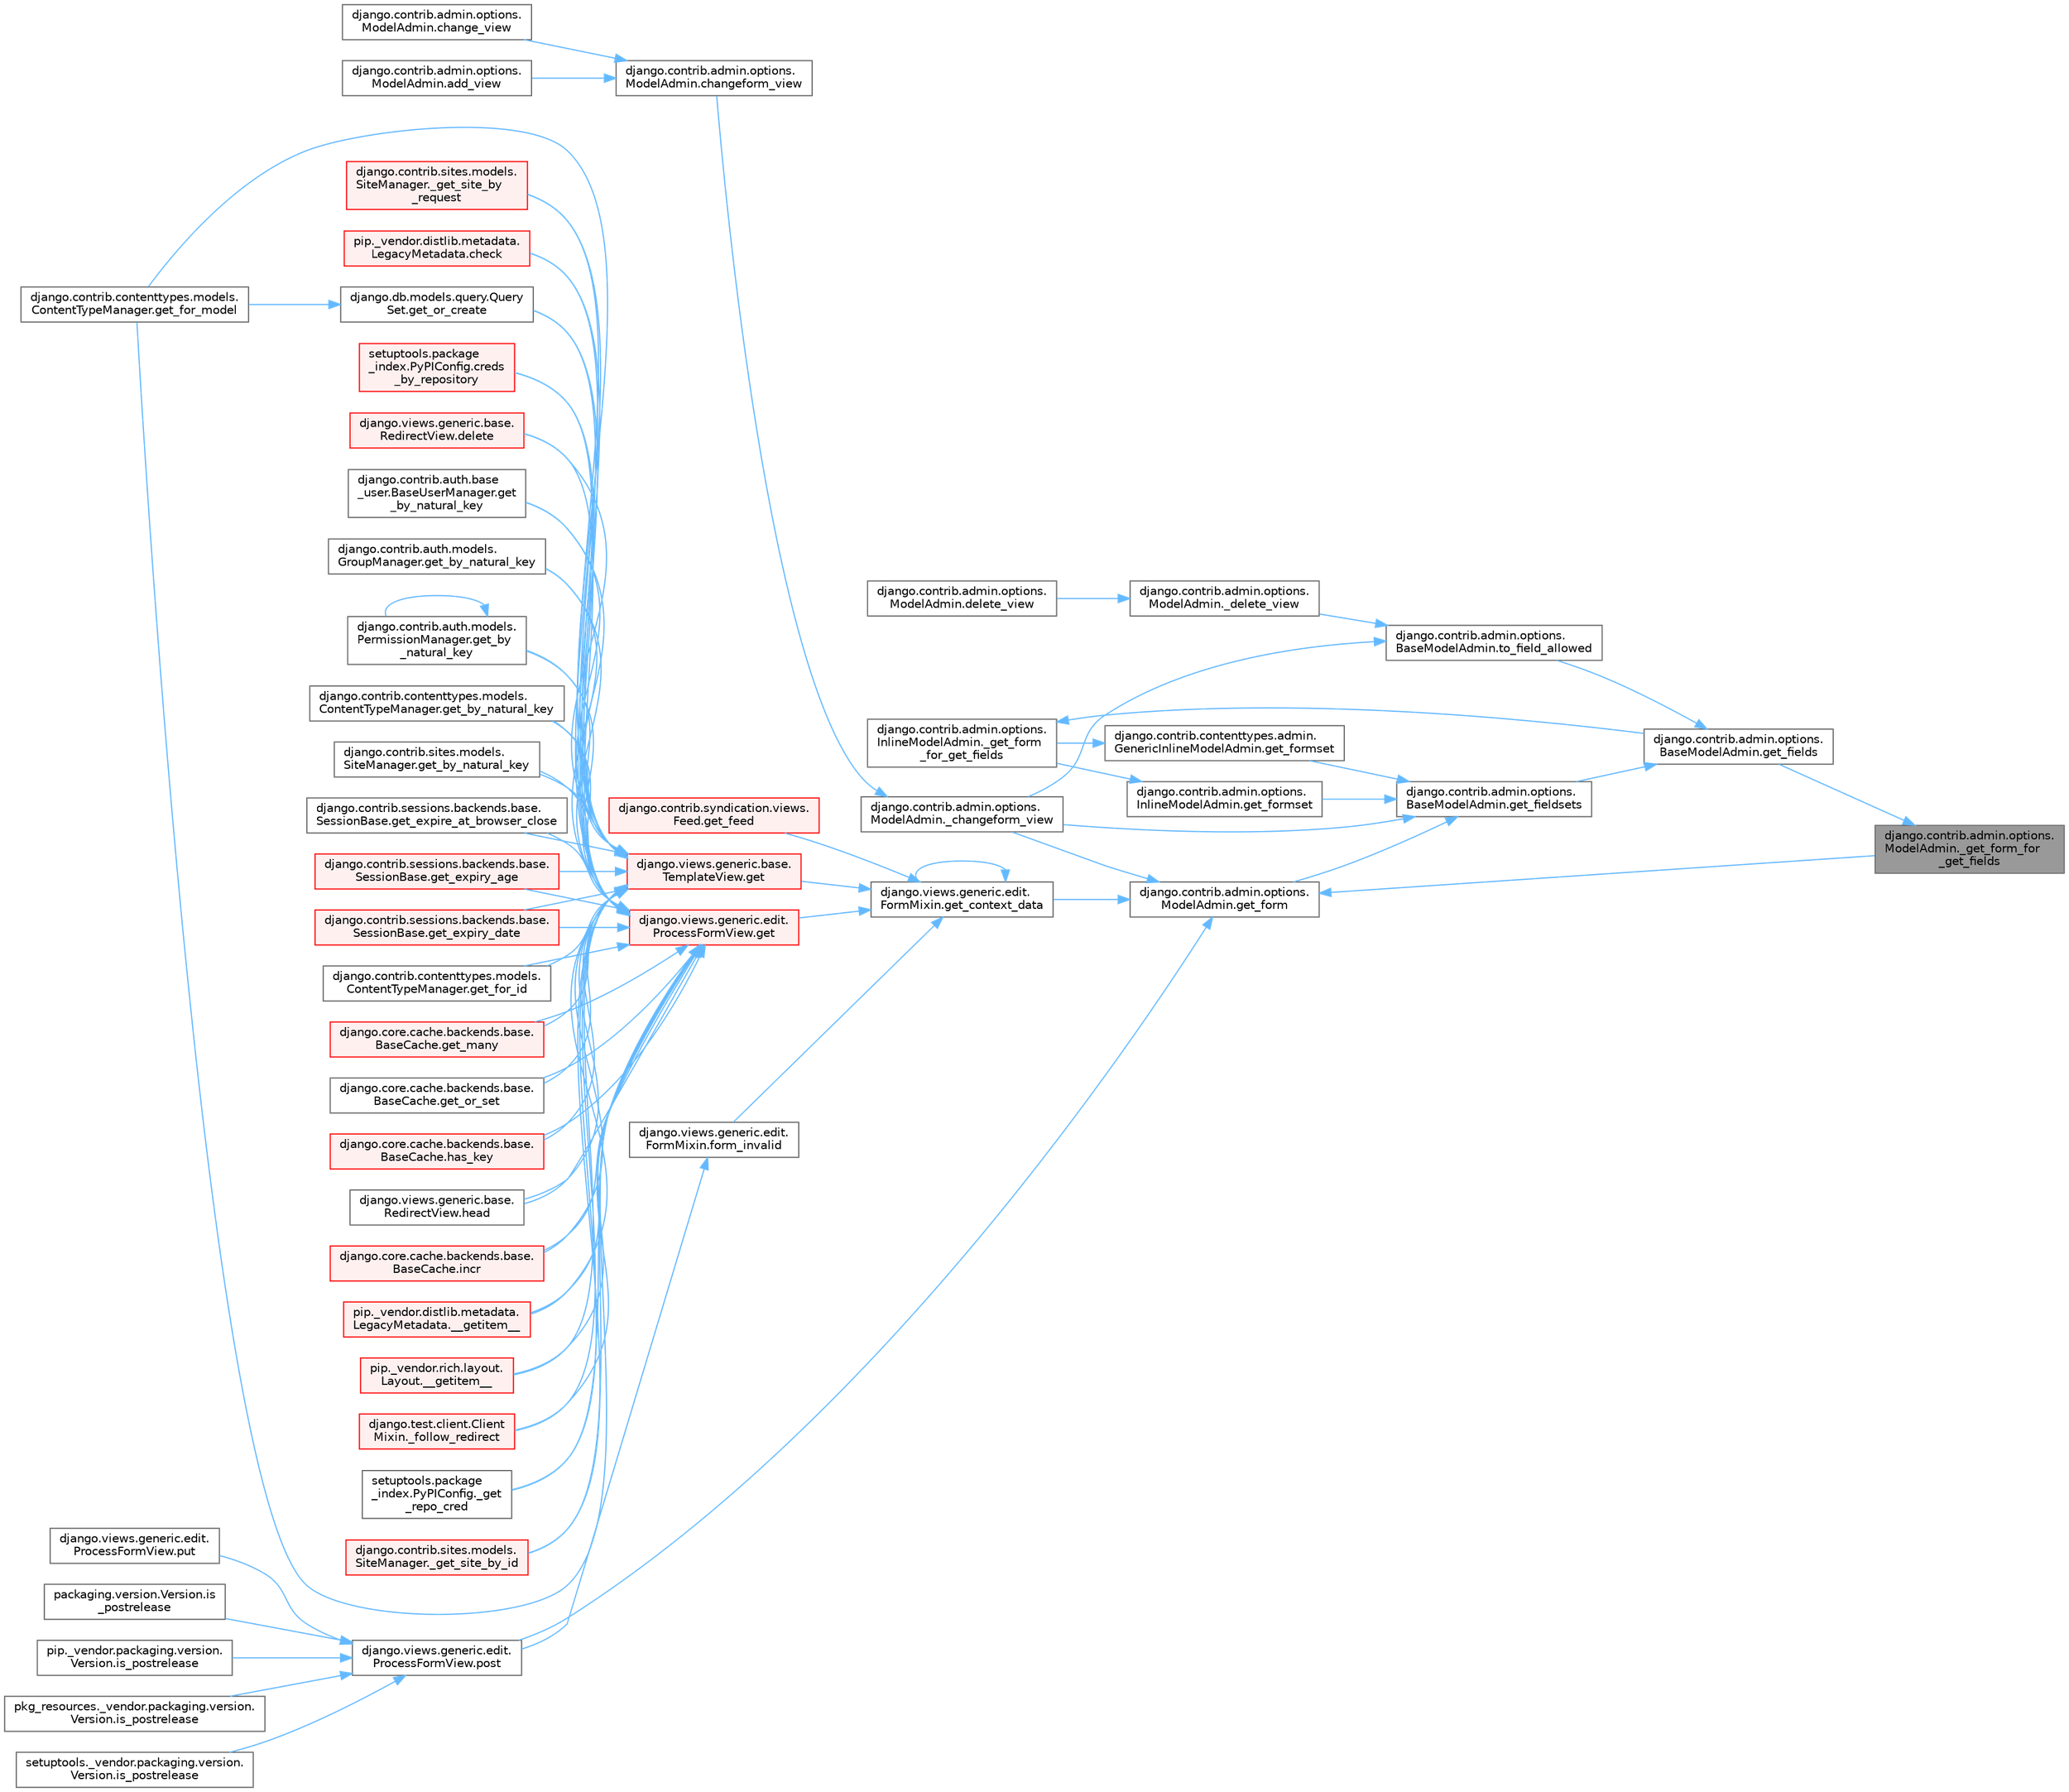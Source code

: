 digraph "django.contrib.admin.options.ModelAdmin._get_form_for_get_fields"
{
 // LATEX_PDF_SIZE
  bgcolor="transparent";
  edge [fontname=Helvetica,fontsize=10,labelfontname=Helvetica,labelfontsize=10];
  node [fontname=Helvetica,fontsize=10,shape=box,height=0.2,width=0.4];
  rankdir="RL";
  Node1 [id="Node000001",label="django.contrib.admin.options.\lModelAdmin._get_form_for\l_get_fields",height=0.2,width=0.4,color="gray40", fillcolor="grey60", style="filled", fontcolor="black",tooltip=" "];
  Node1 -> Node2 [id="edge1_Node000001_Node000002",dir="back",color="steelblue1",style="solid",tooltip=" "];
  Node2 [id="Node000002",label="django.contrib.admin.options.\lBaseModelAdmin.get_fields",height=0.2,width=0.4,color="grey40", fillcolor="white", style="filled",URL="$classdjango_1_1contrib_1_1admin_1_1options_1_1_base_model_admin.html#afaa9b382fea65a4ff01bd97c33fe0c2c",tooltip=" "];
  Node2 -> Node3 [id="edge2_Node000002_Node000003",dir="back",color="steelblue1",style="solid",tooltip=" "];
  Node3 [id="Node000003",label="django.contrib.admin.options.\lBaseModelAdmin.get_fieldsets",height=0.2,width=0.4,color="grey40", fillcolor="white", style="filled",URL="$classdjango_1_1contrib_1_1admin_1_1options_1_1_base_model_admin.html#ad7e239e34ac459bcbe73cc0ef014249e",tooltip=" "];
  Node3 -> Node4 [id="edge3_Node000003_Node000004",dir="back",color="steelblue1",style="solid",tooltip=" "];
  Node4 [id="Node000004",label="django.contrib.admin.options.\lModelAdmin._changeform_view",height=0.2,width=0.4,color="grey40", fillcolor="white", style="filled",URL="$classdjango_1_1contrib_1_1admin_1_1options_1_1_model_admin.html#a06082f9f8128d66a16cda8098c673dae",tooltip=" "];
  Node4 -> Node5 [id="edge4_Node000004_Node000005",dir="back",color="steelblue1",style="solid",tooltip=" "];
  Node5 [id="Node000005",label="django.contrib.admin.options.\lModelAdmin.changeform_view",height=0.2,width=0.4,color="grey40", fillcolor="white", style="filled",URL="$classdjango_1_1contrib_1_1admin_1_1options_1_1_model_admin.html#ac91e54453f9d73e9e12ad8dd8f138225",tooltip=" "];
  Node5 -> Node6 [id="edge5_Node000005_Node000006",dir="back",color="steelblue1",style="solid",tooltip=" "];
  Node6 [id="Node000006",label="django.contrib.admin.options.\lModelAdmin.add_view",height=0.2,width=0.4,color="grey40", fillcolor="white", style="filled",URL="$classdjango_1_1contrib_1_1admin_1_1options_1_1_model_admin.html#adaac8707f61a7e4993842f98f466edcf",tooltip=" "];
  Node5 -> Node7 [id="edge6_Node000005_Node000007",dir="back",color="steelblue1",style="solid",tooltip=" "];
  Node7 [id="Node000007",label="django.contrib.admin.options.\lModelAdmin.change_view",height=0.2,width=0.4,color="grey40", fillcolor="white", style="filled",URL="$classdjango_1_1contrib_1_1admin_1_1options_1_1_model_admin.html#a96abcd3295983666fd7978775d1c18cb",tooltip=" "];
  Node3 -> Node8 [id="edge7_Node000003_Node000008",dir="back",color="steelblue1",style="solid",tooltip=" "];
  Node8 [id="Node000008",label="django.contrib.admin.options.\lModelAdmin.get_form",height=0.2,width=0.4,color="grey40", fillcolor="white", style="filled",URL="$classdjango_1_1contrib_1_1admin_1_1options_1_1_model_admin.html#a57f87fb2bbbe6d71b86dee23eff86522",tooltip=" "];
  Node8 -> Node4 [id="edge8_Node000008_Node000004",dir="back",color="steelblue1",style="solid",tooltip=" "];
  Node8 -> Node1 [id="edge9_Node000008_Node000001",dir="back",color="steelblue1",style="solid",tooltip=" "];
  Node8 -> Node9 [id="edge10_Node000008_Node000009",dir="back",color="steelblue1",style="solid",tooltip=" "];
  Node9 [id="Node000009",label="django.views.generic.edit.\lFormMixin.get_context_data",height=0.2,width=0.4,color="grey40", fillcolor="white", style="filled",URL="$classdjango_1_1views_1_1generic_1_1edit_1_1_form_mixin.html#acde4b1eaeec02ebbce51ac4355653d5b",tooltip=" "];
  Node9 -> Node10 [id="edge11_Node000009_Node000010",dir="back",color="steelblue1",style="solid",tooltip=" "];
  Node10 [id="Node000010",label="django.views.generic.edit.\lFormMixin.form_invalid",height=0.2,width=0.4,color="grey40", fillcolor="white", style="filled",URL="$classdjango_1_1views_1_1generic_1_1edit_1_1_form_mixin.html#a3a9a5e20aa7819a6749c1ab36efb4936",tooltip=" "];
  Node10 -> Node11 [id="edge12_Node000010_Node000011",dir="back",color="steelblue1",style="solid",tooltip=" "];
  Node11 [id="Node000011",label="django.views.generic.edit.\lProcessFormView.post",height=0.2,width=0.4,color="grey40", fillcolor="white", style="filled",URL="$classdjango_1_1views_1_1generic_1_1edit_1_1_process_form_view.html#a6cf9ff8c9dd22e940a921672ddd1fa0e",tooltip=" "];
  Node11 -> Node12 [id="edge13_Node000011_Node000012",dir="back",color="steelblue1",style="solid",tooltip=" "];
  Node12 [id="Node000012",label="packaging.version.Version.is\l_postrelease",height=0.2,width=0.4,color="grey40", fillcolor="white", style="filled",URL="$classpackaging_1_1version_1_1_version.html#adfb53ca0004e704963c79aafdd5ac254",tooltip=" "];
  Node11 -> Node13 [id="edge14_Node000011_Node000013",dir="back",color="steelblue1",style="solid",tooltip=" "];
  Node13 [id="Node000013",label="pip._vendor.packaging.version.\lVersion.is_postrelease",height=0.2,width=0.4,color="grey40", fillcolor="white", style="filled",URL="$classpip_1_1__vendor_1_1packaging_1_1version_1_1_version.html#a13ff52f4a2a330c24d84da8669cba0f3",tooltip=" "];
  Node11 -> Node14 [id="edge15_Node000011_Node000014",dir="back",color="steelblue1",style="solid",tooltip=" "];
  Node14 [id="Node000014",label="pkg_resources._vendor.packaging.version.\lVersion.is_postrelease",height=0.2,width=0.4,color="grey40", fillcolor="white", style="filled",URL="$classpkg__resources_1_1__vendor_1_1packaging_1_1version_1_1_version.html#a3e7f7c2c0c5a5401fd6b3dc67beb8d1d",tooltip=" "];
  Node11 -> Node15 [id="edge16_Node000011_Node000015",dir="back",color="steelblue1",style="solid",tooltip=" "];
  Node15 [id="Node000015",label="setuptools._vendor.packaging.version.\lVersion.is_postrelease",height=0.2,width=0.4,color="grey40", fillcolor="white", style="filled",URL="$classsetuptools_1_1__vendor_1_1packaging_1_1version_1_1_version.html#a5647516e2057e8ec08c323424ddaab70",tooltip=" "];
  Node11 -> Node16 [id="edge17_Node000011_Node000016",dir="back",color="steelblue1",style="solid",tooltip=" "];
  Node16 [id="Node000016",label="django.views.generic.edit.\lProcessFormView.put",height=0.2,width=0.4,color="grey40", fillcolor="white", style="filled",URL="$classdjango_1_1views_1_1generic_1_1edit_1_1_process_form_view.html#aca9b521620af475d8ce7abc52d04694d",tooltip=" "];
  Node9 -> Node17 [id="edge18_Node000009_Node000017",dir="back",color="steelblue1",style="solid",tooltip=" "];
  Node17 [id="Node000017",label="django.views.generic.base.\lTemplateView.get",height=0.2,width=0.4,color="red", fillcolor="#FFF0F0", style="filled",URL="$classdjango_1_1views_1_1generic_1_1base_1_1_template_view.html#a12232ec7fd058af76ce8c7af132ef915",tooltip=" "];
  Node17 -> Node18 [id="edge19_Node000017_Node000018",dir="back",color="steelblue1",style="solid",tooltip=" "];
  Node18 [id="Node000018",label="pip._vendor.distlib.metadata.\lLegacyMetadata.__getitem__",height=0.2,width=0.4,color="red", fillcolor="#FFF0F0", style="filled",URL="$classpip_1_1__vendor_1_1distlib_1_1metadata_1_1_legacy_metadata.html#a4bbfa90e12a85ff919edb328c979731c",tooltip=" "];
  Node17 -> Node20 [id="edge20_Node000017_Node000020",dir="back",color="steelblue1",style="solid",tooltip=" "];
  Node20 [id="Node000020",label="pip._vendor.rich.layout.\lLayout.__getitem__",height=0.2,width=0.4,color="red", fillcolor="#FFF0F0", style="filled",URL="$classpip_1_1__vendor_1_1rich_1_1layout_1_1_layout.html#add0ab2d771b738c1d8f491d5fc922238",tooltip=" "];
  Node17 -> Node21 [id="edge21_Node000017_Node000021",dir="back",color="steelblue1",style="solid",tooltip=" "];
  Node21 [id="Node000021",label="django.test.client.Client\lMixin._follow_redirect",height=0.2,width=0.4,color="red", fillcolor="#FFF0F0", style="filled",URL="$classdjango_1_1test_1_1client_1_1_client_mixin.html#a8ef9c674c0e06268a84a19666287c660",tooltip=" "];
  Node17 -> Node1795 [id="edge22_Node000017_Node001795",dir="back",color="steelblue1",style="solid",tooltip=" "];
  Node1795 [id="Node001795",label="setuptools.package\l_index.PyPIConfig._get\l_repo_cred",height=0.2,width=0.4,color="grey40", fillcolor="white", style="filled",URL="$classsetuptools_1_1package__index_1_1_py_p_i_config.html#ae131b3373b6208486cc5f156eaa7265a",tooltip=" "];
  Node17 -> Node1796 [id="edge23_Node000017_Node001796",dir="back",color="steelblue1",style="solid",tooltip=" "];
  Node1796 [id="Node001796",label="django.contrib.sites.models.\lSiteManager._get_site_by_id",height=0.2,width=0.4,color="red", fillcolor="#FFF0F0", style="filled",URL="$classdjango_1_1contrib_1_1sites_1_1models_1_1_site_manager.html#aa2caa86610079c1d43d51ecd4eeffdfd",tooltip=" "];
  Node17 -> Node1798 [id="edge24_Node000017_Node001798",dir="back",color="steelblue1",style="solid",tooltip=" "];
  Node1798 [id="Node001798",label="django.contrib.sites.models.\lSiteManager._get_site_by\l_request",height=0.2,width=0.4,color="red", fillcolor="#FFF0F0", style="filled",URL="$classdjango_1_1contrib_1_1sites_1_1models_1_1_site_manager.html#afe4ac1f1603e7bc2e95bd348c30e9d81",tooltip=" "];
  Node17 -> Node1799 [id="edge25_Node000017_Node001799",dir="back",color="steelblue1",style="solid",tooltip=" "];
  Node1799 [id="Node001799",label="pip._vendor.distlib.metadata.\lLegacyMetadata.check",height=0.2,width=0.4,color="red", fillcolor="#FFF0F0", style="filled",URL="$classpip_1_1__vendor_1_1distlib_1_1metadata_1_1_legacy_metadata.html#a9f3d75961911af2473c8092d354b3d85",tooltip=" "];
  Node17 -> Node1800 [id="edge26_Node000017_Node001800",dir="back",color="steelblue1",style="solid",tooltip=" "];
  Node1800 [id="Node001800",label="setuptools.package\l_index.PyPIConfig.creds\l_by_repository",height=0.2,width=0.4,color="red", fillcolor="#FFF0F0", style="filled",URL="$classsetuptools_1_1package__index_1_1_py_p_i_config.html#a277b3e89479d171582044b5f9eb920a0",tooltip=" "];
  Node17 -> Node1802 [id="edge27_Node000017_Node001802",dir="back",color="steelblue1",style="solid",tooltip=" "];
  Node1802 [id="Node001802",label="django.views.generic.base.\lRedirectView.delete",height=0.2,width=0.4,color="red", fillcolor="#FFF0F0", style="filled",URL="$classdjango_1_1views_1_1generic_1_1base_1_1_redirect_view.html#a7060a2e85ff141d1950dd42e436fb9f1",tooltip=" "];
  Node17 -> Node1803 [id="edge28_Node000017_Node001803",dir="back",color="steelblue1",style="solid",tooltip=" "];
  Node1803 [id="Node001803",label="django.contrib.auth.base\l_user.BaseUserManager.get\l_by_natural_key",height=0.2,width=0.4,color="grey40", fillcolor="white", style="filled",URL="$classdjango_1_1contrib_1_1auth_1_1base__user_1_1_base_user_manager.html#a9e0cf0e3651ecbe163d9f87b076b0bf9",tooltip=" "];
  Node17 -> Node1804 [id="edge29_Node000017_Node001804",dir="back",color="steelblue1",style="solid",tooltip=" "];
  Node1804 [id="Node001804",label="django.contrib.auth.models.\lGroupManager.get_by_natural_key",height=0.2,width=0.4,color="grey40", fillcolor="white", style="filled",URL="$classdjango_1_1contrib_1_1auth_1_1models_1_1_group_manager.html#af57a9a2ac1ef277ef6f1956f9d25293e",tooltip=" "];
  Node17 -> Node1805 [id="edge30_Node000017_Node001805",dir="back",color="steelblue1",style="solid",tooltip=" "];
  Node1805 [id="Node001805",label="django.contrib.auth.models.\lPermissionManager.get_by\l_natural_key",height=0.2,width=0.4,color="grey40", fillcolor="white", style="filled",URL="$classdjango_1_1contrib_1_1auth_1_1models_1_1_permission_manager.html#a27621698d1bd2b3a2d73dbcd84db0cc3",tooltip=" "];
  Node1805 -> Node1805 [id="edge31_Node001805_Node001805",dir="back",color="steelblue1",style="solid",tooltip=" "];
  Node17 -> Node1806 [id="edge32_Node000017_Node001806",dir="back",color="steelblue1",style="solid",tooltip=" "];
  Node1806 [id="Node001806",label="django.contrib.contenttypes.models.\lContentTypeManager.get_by_natural_key",height=0.2,width=0.4,color="grey40", fillcolor="white", style="filled",URL="$classdjango_1_1contrib_1_1contenttypes_1_1models_1_1_content_type_manager.html#aa19a7b03514cc1871e322fd5aeb2ecbe",tooltip=" "];
  Node17 -> Node1807 [id="edge33_Node000017_Node001807",dir="back",color="steelblue1",style="solid",tooltip=" "];
  Node1807 [id="Node001807",label="django.contrib.sites.models.\lSiteManager.get_by_natural_key",height=0.2,width=0.4,color="grey40", fillcolor="white", style="filled",URL="$classdjango_1_1contrib_1_1sites_1_1models_1_1_site_manager.html#aeb05076243fd13bbdb7e1fe18794269c",tooltip=" "];
  Node17 -> Node1808 [id="edge34_Node000017_Node001808",dir="back",color="steelblue1",style="solid",tooltip=" "];
  Node1808 [id="Node001808",label="django.contrib.sessions.backends.base.\lSessionBase.get_expire_at_browser_close",height=0.2,width=0.4,color="grey40", fillcolor="white", style="filled",URL="$classdjango_1_1contrib_1_1sessions_1_1backends_1_1base_1_1_session_base.html#a84c6c4afda960d505a1b2a7d3f97d75f",tooltip=" "];
  Node17 -> Node1809 [id="edge35_Node000017_Node001809",dir="back",color="steelblue1",style="solid",tooltip=" "];
  Node1809 [id="Node001809",label="django.contrib.sessions.backends.base.\lSessionBase.get_expiry_age",height=0.2,width=0.4,color="red", fillcolor="#FFF0F0", style="filled",URL="$classdjango_1_1contrib_1_1sessions_1_1backends_1_1base_1_1_session_base.html#af853871a0f2af33b0fd38d04e9296e01",tooltip=" "];
  Node17 -> Node1810 [id="edge36_Node000017_Node001810",dir="back",color="steelblue1",style="solid",tooltip=" "];
  Node1810 [id="Node001810",label="django.contrib.sessions.backends.base.\lSessionBase.get_expiry_date",height=0.2,width=0.4,color="red", fillcolor="#FFF0F0", style="filled",URL="$classdjango_1_1contrib_1_1sessions_1_1backends_1_1base_1_1_session_base.html#af87a5a48ca86a64f795e97f3529df849",tooltip=" "];
  Node17 -> Node1812 [id="edge37_Node000017_Node001812",dir="back",color="steelblue1",style="solid",tooltip=" "];
  Node1812 [id="Node001812",label="django.contrib.contenttypes.models.\lContentTypeManager.get_for_id",height=0.2,width=0.4,color="grey40", fillcolor="white", style="filled",URL="$classdjango_1_1contrib_1_1contenttypes_1_1models_1_1_content_type_manager.html#a4f41aa06163cf8140d954a9d9ac0e99f",tooltip=" "];
  Node17 -> Node690 [id="edge38_Node000017_Node000690",dir="back",color="steelblue1",style="solid",tooltip=" "];
  Node690 [id="Node000690",label="django.contrib.contenttypes.models.\lContentTypeManager.get_for_model",height=0.2,width=0.4,color="grey40", fillcolor="white", style="filled",URL="$classdjango_1_1contrib_1_1contenttypes_1_1models_1_1_content_type_manager.html#a1b89bc07df6111e44f749d556f96a414",tooltip=" "];
  Node17 -> Node1813 [id="edge39_Node000017_Node001813",dir="back",color="steelblue1",style="solid",tooltip=" "];
  Node1813 [id="Node001813",label="django.core.cache.backends.base.\lBaseCache.get_many",height=0.2,width=0.4,color="red", fillcolor="#FFF0F0", style="filled",URL="$classdjango_1_1core_1_1cache_1_1backends_1_1base_1_1_base_cache.html#a1d156ab9ced75cecfa673cbee3ac9053",tooltip=" "];
  Node17 -> Node689 [id="edge40_Node000017_Node000689",dir="back",color="steelblue1",style="solid",tooltip=" "];
  Node689 [id="Node000689",label="django.db.models.query.Query\lSet.get_or_create",height=0.2,width=0.4,color="grey40", fillcolor="white", style="filled",URL="$classdjango_1_1db_1_1models_1_1query_1_1_query_set.html#a0f727927ec4d1b9f3087b831cc911c59",tooltip=" "];
  Node689 -> Node690 [id="edge41_Node000689_Node000690",dir="back",color="steelblue1",style="solid",tooltip=" "];
  Node17 -> Node705 [id="edge42_Node000017_Node000705",dir="back",color="steelblue1",style="solid",tooltip=" "];
  Node705 [id="Node000705",label="django.core.cache.backends.base.\lBaseCache.get_or_set",height=0.2,width=0.4,color="grey40", fillcolor="white", style="filled",URL="$classdjango_1_1core_1_1cache_1_1backends_1_1base_1_1_base_cache.html#ac478d532b4c2b74987f49ff8291e5343",tooltip=" "];
  Node17 -> Node1815 [id="edge43_Node000017_Node001815",dir="back",color="steelblue1",style="solid",tooltip=" "];
  Node1815 [id="Node001815",label="django.core.cache.backends.base.\lBaseCache.has_key",height=0.2,width=0.4,color="red", fillcolor="#FFF0F0", style="filled",URL="$classdjango_1_1core_1_1cache_1_1backends_1_1base_1_1_base_cache.html#a2d06a56d17661d63648e1ec13ae93d3b",tooltip=" "];
  Node17 -> Node1817 [id="edge44_Node000017_Node001817",dir="back",color="steelblue1",style="solid",tooltip=" "];
  Node1817 [id="Node001817",label="django.views.generic.base.\lRedirectView.head",height=0.2,width=0.4,color="grey40", fillcolor="white", style="filled",URL="$classdjango_1_1views_1_1generic_1_1base_1_1_redirect_view.html#a34f0a0a5fb94f117f4752789a8db216a",tooltip=" "];
  Node17 -> Node742 [id="edge45_Node000017_Node000742",dir="back",color="steelblue1",style="solid",tooltip=" "];
  Node742 [id="Node000742",label="django.core.cache.backends.base.\lBaseCache.incr",height=0.2,width=0.4,color="red", fillcolor="#FFF0F0", style="filled",URL="$classdjango_1_1core_1_1cache_1_1backends_1_1base_1_1_base_cache.html#ab502f06a18e16d3d1495fdf1dca28831",tooltip=" "];
  Node9 -> Node2633 [id="edge46_Node000009_Node002633",dir="back",color="steelblue1",style="solid",tooltip=" "];
  Node2633 [id="Node002633",label="django.views.generic.edit.\lProcessFormView.get",height=0.2,width=0.4,color="red", fillcolor="#FFF0F0", style="filled",URL="$classdjango_1_1views_1_1generic_1_1edit_1_1_process_form_view.html#af7def109918828469fd90c209d775e40",tooltip=" "];
  Node2633 -> Node18 [id="edge47_Node002633_Node000018",dir="back",color="steelblue1",style="solid",tooltip=" "];
  Node2633 -> Node20 [id="edge48_Node002633_Node000020",dir="back",color="steelblue1",style="solid",tooltip=" "];
  Node2633 -> Node21 [id="edge49_Node002633_Node000021",dir="back",color="steelblue1",style="solid",tooltip=" "];
  Node2633 -> Node1795 [id="edge50_Node002633_Node001795",dir="back",color="steelblue1",style="solid",tooltip=" "];
  Node2633 -> Node1796 [id="edge51_Node002633_Node001796",dir="back",color="steelblue1",style="solid",tooltip=" "];
  Node2633 -> Node1798 [id="edge52_Node002633_Node001798",dir="back",color="steelblue1",style="solid",tooltip=" "];
  Node2633 -> Node1799 [id="edge53_Node002633_Node001799",dir="back",color="steelblue1",style="solid",tooltip=" "];
  Node2633 -> Node1800 [id="edge54_Node002633_Node001800",dir="back",color="steelblue1",style="solid",tooltip=" "];
  Node2633 -> Node1802 [id="edge55_Node002633_Node001802",dir="back",color="steelblue1",style="solid",tooltip=" "];
  Node2633 -> Node1803 [id="edge56_Node002633_Node001803",dir="back",color="steelblue1",style="solid",tooltip=" "];
  Node2633 -> Node1804 [id="edge57_Node002633_Node001804",dir="back",color="steelblue1",style="solid",tooltip=" "];
  Node2633 -> Node1805 [id="edge58_Node002633_Node001805",dir="back",color="steelblue1",style="solid",tooltip=" "];
  Node2633 -> Node1806 [id="edge59_Node002633_Node001806",dir="back",color="steelblue1",style="solid",tooltip=" "];
  Node2633 -> Node1807 [id="edge60_Node002633_Node001807",dir="back",color="steelblue1",style="solid",tooltip=" "];
  Node2633 -> Node1808 [id="edge61_Node002633_Node001808",dir="back",color="steelblue1",style="solid",tooltip=" "];
  Node2633 -> Node1809 [id="edge62_Node002633_Node001809",dir="back",color="steelblue1",style="solid",tooltip=" "];
  Node2633 -> Node1810 [id="edge63_Node002633_Node001810",dir="back",color="steelblue1",style="solid",tooltip=" "];
  Node2633 -> Node1812 [id="edge64_Node002633_Node001812",dir="back",color="steelblue1",style="solid",tooltip=" "];
  Node2633 -> Node690 [id="edge65_Node002633_Node000690",dir="back",color="steelblue1",style="solid",tooltip=" "];
  Node2633 -> Node1813 [id="edge66_Node002633_Node001813",dir="back",color="steelblue1",style="solid",tooltip=" "];
  Node2633 -> Node689 [id="edge67_Node002633_Node000689",dir="back",color="steelblue1",style="solid",tooltip=" "];
  Node2633 -> Node705 [id="edge68_Node002633_Node000705",dir="back",color="steelblue1",style="solid",tooltip=" "];
  Node2633 -> Node1815 [id="edge69_Node002633_Node001815",dir="back",color="steelblue1",style="solid",tooltip=" "];
  Node2633 -> Node1817 [id="edge70_Node002633_Node001817",dir="back",color="steelblue1",style="solid",tooltip=" "];
  Node2633 -> Node742 [id="edge71_Node002633_Node000742",dir="back",color="steelblue1",style="solid",tooltip=" "];
  Node9 -> Node9 [id="edge72_Node000009_Node000009",dir="back",color="steelblue1",style="solid",tooltip=" "];
  Node9 -> Node3086 [id="edge73_Node000009_Node003086",dir="back",color="steelblue1",style="solid",tooltip=" "];
  Node3086 [id="Node003086",label="django.contrib.syndication.views.\lFeed.get_feed",height=0.2,width=0.4,color="red", fillcolor="#FFF0F0", style="filled",URL="$classdjango_1_1contrib_1_1syndication_1_1views_1_1_feed.html#a22e9036857876e13966fd7f846ae909d",tooltip=" "];
  Node8 -> Node11 [id="edge74_Node000008_Node000011",dir="back",color="steelblue1",style="solid",tooltip=" "];
  Node3 -> Node3174 [id="edge75_Node000003_Node003174",dir="back",color="steelblue1",style="solid",tooltip=" "];
  Node3174 [id="Node003174",label="django.contrib.admin.options.\lInlineModelAdmin.get_formset",height=0.2,width=0.4,color="grey40", fillcolor="white", style="filled",URL="$classdjango_1_1contrib_1_1admin_1_1options_1_1_inline_model_admin.html#a391c560136f82cf615f7b8b449ddc9cc",tooltip=" "];
  Node3174 -> Node3175 [id="edge76_Node003174_Node003175",dir="back",color="steelblue1",style="solid",tooltip=" "];
  Node3175 [id="Node003175",label="django.contrib.admin.options.\lInlineModelAdmin._get_form\l_for_get_fields",height=0.2,width=0.4,color="grey40", fillcolor="white", style="filled",URL="$classdjango_1_1contrib_1_1admin_1_1options_1_1_inline_model_admin.html#a5d25291382a2475075ca69eb48c962d3",tooltip=" "];
  Node3175 -> Node2 [id="edge77_Node003175_Node000002",dir="back",color="steelblue1",style="solid",tooltip=" "];
  Node3 -> Node3176 [id="edge78_Node000003_Node003176",dir="back",color="steelblue1",style="solid",tooltip=" "];
  Node3176 [id="Node003176",label="django.contrib.contenttypes.admin.\lGenericInlineModelAdmin.get_formset",height=0.2,width=0.4,color="grey40", fillcolor="white", style="filled",URL="$classdjango_1_1contrib_1_1contenttypes_1_1admin_1_1_generic_inline_model_admin.html#a5a66cc2688b838a4e851627f20e34949",tooltip=" "];
  Node3176 -> Node3175 [id="edge79_Node003176_Node003175",dir="back",color="steelblue1",style="solid",tooltip=" "];
  Node2 -> Node3177 [id="edge80_Node000002_Node003177",dir="back",color="steelblue1",style="solid",tooltip=" "];
  Node3177 [id="Node003177",label="django.contrib.admin.options.\lBaseModelAdmin.to_field_allowed",height=0.2,width=0.4,color="grey40", fillcolor="white", style="filled",URL="$classdjango_1_1contrib_1_1admin_1_1options_1_1_base_model_admin.html#a83a3da22a1f9fac4427236757d28a99a",tooltip=" "];
  Node3177 -> Node4 [id="edge81_Node003177_Node000004",dir="back",color="steelblue1",style="solid",tooltip=" "];
  Node3177 -> Node253 [id="edge82_Node003177_Node000253",dir="back",color="steelblue1",style="solid",tooltip=" "];
  Node253 [id="Node000253",label="django.contrib.admin.options.\lModelAdmin._delete_view",height=0.2,width=0.4,color="grey40", fillcolor="white", style="filled",URL="$classdjango_1_1contrib_1_1admin_1_1options_1_1_model_admin.html#a227a18e24751790170d555523ab15e93",tooltip=" "];
  Node253 -> Node254 [id="edge83_Node000253_Node000254",dir="back",color="steelblue1",style="solid",tooltip=" "];
  Node254 [id="Node000254",label="django.contrib.admin.options.\lModelAdmin.delete_view",height=0.2,width=0.4,color="grey40", fillcolor="white", style="filled",URL="$classdjango_1_1contrib_1_1admin_1_1options_1_1_model_admin.html#a08733019c236cad749939b68de3e0da9",tooltip=" "];
}

